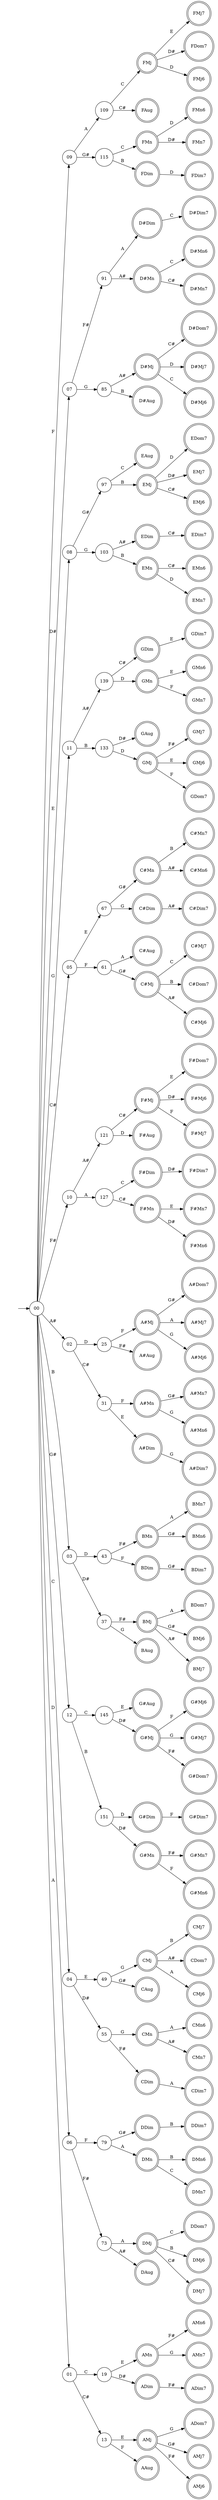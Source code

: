digraph "chords-fsm3" {
	graph [rankdir=LR]
	"" [label="" shape=plaintext]
	"F#Dim" [label="F#Dim" shape=doublecircle]
	BDim7 [label=BDim7 shape=doublecircle]
	EDim [label=EDim shape=doublecircle]
	"G#Dim" [label="G#Dim" shape=doublecircle]
	FMj7 [label=FMj7 shape=doublecircle]
	"A#Dim7" [label="A#Dim7" shape=doublecircle]
	BMn [label=BMn shape=doublecircle]
	EDim7 [label=EDim7 shape=doublecircle]
	"G#Aug" [label="G#Aug" shape=doublecircle]
	DDom7 [label=DDom7 shape=doublecircle]
	DDim [label=DDim shape=doublecircle]
	ADom7 [label=ADom7 shape=doublecircle]
	AMj [label=AMj shape=doublecircle]
	BMj [label=BMj shape=doublecircle]
	AMj7 [label=AMj7 shape=doublecircle]
	EMn6 [label=EMn6 shape=doublecircle]
	"A#Dom7" [label="A#Dom7" shape=doublecircle]
	"D#Mj" [label="D#Mj" shape=doublecircle]
	BAug [label=BAug shape=doublecircle]
	FMj [label=FMj shape=doublecircle]
	"G#Mn" [label="G#Mn" shape=doublecircle]
	EAug [label=EAug shape=doublecircle]
	"C#Mn7" [label="C#Mn7" shape=doublecircle]
	FMn6 [label=FMn6 shape=doublecircle]
	FAug [label=FAug shape=doublecircle]
	DMn6 [label=DMn6 shape=doublecircle]
	AMj6 [label=AMj6 shape=doublecircle]
	EMn7 [label=EMn7 shape=doublecircle]
	DMn [label=DMn shape=doublecircle]
	"F#Mj" [label="F#Mj" shape=doublecircle]
	"D#Dim" [label="D#Dim" shape=doublecircle]
	DMj [label=DMj shape=doublecircle]
	"D#Mn6" [label="D#Mn6" shape=doublecircle]
	FMn [label=FMn shape=doublecircle]
	CMj7 [label=CMj7 shape=doublecircle]
	"C#Mj7" [label="C#Mj7" shape=doublecircle]
	DDim7 [label=DDim7 shape=doublecircle]
	FMn7 [label=FMn7 shape=doublecircle]
	BMn7 [label=BMn7 shape=doublecircle]
	"D#Mn" [label="D#Mn" shape=doublecircle]
	BDom7 [label=BDom7 shape=doublecircle]
	"G#Mj" [label="G#Mj" shape=doublecircle]
	CMn6 [label=CMn6 shape=doublecircle]
	GMj7 [label=GMj7 shape=doublecircle]
	"A#Mj" [label="A#Mj" shape=doublecircle]
	"D#Dom7" [label="D#Dom7" shape=doublecircle]
	EMj [label=EMj shape=doublecircle]
	GAug [label=GAug shape=doublecircle]
	"G#Mn7" [label="G#Mn7" shape=doublecircle]
	"D#Dim7" [label="D#Dim7" shape=doublecircle]
	DMj6 [label=DMj6 shape=doublecircle]
	"D#Mn7" [label="D#Mn7" shape=doublecircle]
	EDom7 [label=EDom7 shape=doublecircle]
	BMj6 [label=BMj6 shape=doublecircle]
	CMj [label=CMj shape=doublecircle]
	AMn6 [label=AMn6 shape=doublecircle]
	"A#Mn" [label="A#Mn" shape=doublecircle]
	GDim [label=GDim shape=doublecircle]
	"G#Mj6" [label="G#Mj6" shape=doublecircle]
	"A#Mn7" [label="A#Mn7" shape=doublecircle]
	GMj [label=GMj shape=doublecircle]
	FDim [label=FDim shape=doublecircle]
	"G#Mn6" [label="G#Mn6" shape=doublecircle]
	GDim7 [label=GDim7 shape=doublecircle]
	"G#Dim7" [label="G#Dim7" shape=doublecircle]
	"F#Mn" [label="F#Mn" shape=doublecircle]
	"C#Mn" [label="C#Mn" shape=doublecircle]
	BMn6 [label=BMn6 shape=doublecircle]
	CDom7 [label=CDom7 shape=doublecircle]
	"C#Aug" [label="C#Aug" shape=doublecircle]
	"A#Mj7" [label="A#Mj7" shape=doublecircle]
	GMn6 [label=GMn6 shape=doublecircle]
	GMn7 [label=GMn7 shape=doublecircle]
	BMj7 [label=BMj7 shape=doublecircle]
	"F#Dim7" [label="F#Dim7" shape=doublecircle]
	"A#Mj6" [label="A#Mj6" shape=doublecircle]
	"A#Aug" [label="A#Aug" shape=doublecircle]
	FDom7 [label=FDom7 shape=doublecircle]
	"G#Mj7" [label="G#Mj7" shape=doublecircle]
	"F#Aug" [label="F#Aug" shape=doublecircle]
	"A#Dim" [label="A#Dim" shape=doublecircle]
	"D#Aug" [label="D#Aug" shape=doublecircle]
	"C#Dom7" [label="C#Dom7" shape=doublecircle]
	DAug [label=DAug shape=doublecircle]
	DMn7 [label=DMn7 shape=doublecircle]
	EMj7 [label=EMj7 shape=doublecircle]
	CDim7 [label=CDim7 shape=doublecircle]
	AMn7 [label=AMn7 shape=doublecircle]
	GMj6 [label=GMj6 shape=doublecircle]
	CMn [label=CMn shape=doublecircle]
	"F#Dom7" [label="F#Dom7" shape=doublecircle]
	AMn [label=AMn shape=doublecircle]
	EMj6 [label=EMj6 shape=doublecircle]
	"C#Dim" [label="C#Dim" shape=doublecircle]
	AAug [label=AAug shape=doublecircle]
	ADim7 [label=ADim7 shape=doublecircle]
	GMn [label=GMn shape=doublecircle]
	FDim7 [label=FDim7 shape=doublecircle]
	"F#Mj6" [label="F#Mj6" shape=doublecircle]
	"G#Dom7" [label="G#Dom7" shape=doublecircle]
	"C#Mj6" [label="C#Mj6" shape=doublecircle]
	"F#Mn7" [label="F#Mn7" shape=doublecircle]
	ADim [label=ADim shape=doublecircle]
	"C#Mn6" [label="C#Mn6" shape=doublecircle]
	"A#Mn6" [label="A#Mn6" shape=doublecircle]
	"D#Mj7" [label="D#Mj7" shape=doublecircle]
	CMj6 [label=CMj6 shape=doublecircle]
	BDim [label=BDim shape=doublecircle]
	CAug [label=CAug shape=doublecircle]
	CMn7 [label=CMn7 shape=doublecircle]
	"F#Mn6" [label="F#Mn6" shape=doublecircle]
	"C#Dim7" [label="C#Dim7" shape=doublecircle]
	FMj6 [label=FMj6 shape=doublecircle]
	"F#Mj7" [label="F#Mj7" shape=doublecircle]
	"C#Mj" [label="C#Mj" shape=doublecircle]
	CDim [label=CDim shape=doublecircle]
	GDom7 [label=GDom7 shape=doublecircle]
	DMj7 [label=DMj7 shape=doublecircle]
	EMn [label=EMn shape=doublecircle]
	"D#Mj6" [label="D#Mj6" shape=doublecircle]
	49 [label=49 shape=circle]
	55 [label=55 shape=circle]
	145 [label=145 shape=circle]
	09 [label=09 shape=circle]
	121 [label=121 shape=circle]
	151 [label=151 shape=circle]
	25 [label=25 shape=circle]
	43 [label=43 shape=circle]
	37 [label=37 shape=circle]
	07 [label=07 shape=circle]
	97 [label=97 shape=circle]
	127 [label=127 shape=circle]
	08 [label=08 shape=circle]
	67 [label=67 shape=circle]
	11 [label=11 shape=circle]
	19 [label=19 shape=circle]
	05 [label=05 shape=circle]
	91 [label=91 shape=circle]
	139 [label=139 shape=circle]
	61 [label=61 shape=circle]
	00 [label=00 shape=circle]
	10 [label=10 shape=circle]
	103 [label=103 shape=circle]
	02 [label=02 shape=circle]
	13 [label=13 shape=circle]
	03 [label=03 shape=circle]
	85 [label=85 shape=circle]
	79 [label=79 shape=circle]
	12 [label=12 shape=circle]
	73 [label=73 shape=circle]
	04 [label=04 shape=circle]
	31 [label=31 shape=circle]
	109 [label=109 shape=circle]
	06 [label=06 shape=circle]
	115 [label=115 shape=circle]
	133 [label=133 shape=circle]
	01 [label=01 shape=circle]
	"" -> 00 [label=""]
	00 -> 01 [label=A]
	00 -> 02 [label="A#"]
	00 -> 03 [label=B]
	00 -> 04 [label=C]
	00 -> 05 [label="C#"]
	00 -> 06 [label=D]
	00 -> 07 [label="D#"]
	00 -> 08 [label=E]
	00 -> 09 [label=F]
	00 -> 10 [label="F#"]
	00 -> 11 [label=G]
	00 -> 12 [label="G#"]
	01 -> 19 [label=C]
	01 -> 13 [label="C#"]
	13 -> AMj [label=E]
	13 -> AAug [label=F]
	19 -> AMn [label=E]
	19 -> ADim [label="D#"]
	02 -> 31 [label="C#"]
	02 -> 25 [label=D]
	25 -> "A#Mj" [label=F]
	25 -> "A#Aug" [label="F#"]
	31 -> "A#Mn" [label=F]
	31 -> "A#Dim" [label=E]
	03 -> 43 [label=D]
	03 -> 37 [label="D#"]
	37 -> BMj [label="F#"]
	37 -> BAug [label=G]
	43 -> BMn [label="F#"]
	43 -> BDim [label=F]
	04 -> 55 [label="D#"]
	04 -> 49 [label=E]
	49 -> CMj [label=G]
	49 -> CAug [label="G#"]
	55 -> CMn [label=G]
	55 -> CDim [label="F#"]
	05 -> 67 [label=E]
	05 -> 61 [label=F]
	61 -> "C#Mj" [label="G#"]
	61 -> "C#Aug" [label=A]
	67 -> "C#Mn" [label="G#"]
	67 -> "C#Dim" [label=G]
	06 -> 79 [label=F]
	06 -> 73 [label="F#"]
	73 -> DMj [label=A]
	73 -> DAug [label="A#"]
	79 -> DMn [label=A]
	79 -> DDim [label="G#"]
	07 -> 91 [label="F#"]
	07 -> 85 [label=G]
	85 -> "D#Mj" [label="A#"]
	85 -> "D#Aug" [label=B]
	91 -> "D#Mn" [label="A#"]
	91 -> "D#Dim" [label=A]
	08 -> 103 [label=G]
	08 -> 97 [label="G#"]
	97 -> EMj [label=B]
	97 -> EAug [label=C]
	103 -> EMn [label=B]
	103 -> EDim [label="A#"]
	09 -> 115 [label="G#"]
	09 -> 109 [label=A]
	109 -> FMj [label=C]
	109 -> FAug [label="C#"]
	115 -> FMn [label=C]
	115 -> FDim [label=B]
	10 -> 127 [label=A]
	10 -> 121 [label="A#"]
	121 -> "F#Mj" [label="C#"]
	121 -> "F#Aug" [label=D]
	127 -> "F#Mn" [label="C#"]
	127 -> "F#Dim" [label=C]
	11 -> 139 [label="A#"]
	11 -> 133 [label=B]
	133 -> GMj [label=D]
	133 -> GAug [label="D#"]
	139 -> GMn [label=D]
	139 -> GDim [label="C#"]
	12 -> 151 [label=B]
	12 -> 145 [label=C]
	145 -> "G#Mj" [label="D#"]
	145 -> "G#Aug" [label=E]
	151 -> "G#Mn" [label="D#"]
	151 -> "G#Dim" [label=D]
	AMj -> AMj6 [label="F#"]
	AMj -> ADom7 [label=G]
	AMj -> AMj7 [label="G#"]
	AMn -> AMn6 [label="F#"]
	AMn -> AMn7 [label=G]
	ADim -> ADim7 [label="F#"]
	"A#Mj" -> "A#Mj6" [label=G]
	"A#Mj" -> "A#Dom7" [label="G#"]
	"A#Mj" -> "A#Mj7" [label=A]
	"A#Mn" -> "A#Mn6" [label=G]
	"A#Mn" -> "A#Mn7" [label="G#"]
	"A#Dim" -> "A#Dim7" [label=G]
	BMj -> BMj6 [label="G#"]
	BMj -> BDom7 [label=A]
	BMj -> BMj7 [label="A#"]
	BMn -> BMn6 [label="G#"]
	BMn -> BMn7 [label=A]
	BDim -> BDim7 [label="G#"]
	CMj -> CMj6 [label=A]
	CMj -> CDom7 [label="A#"]
	CMj -> CMj7 [label=B]
	CMn -> CMn6 [label=A]
	CMn -> CMn7 [label="A#"]
	CDim -> CDim7 [label=A]
	"C#Mj" -> "C#Mj6" [label="A#"]
	"C#Mj" -> "C#Dom7" [label=B]
	"C#Mj" -> "C#Mj7" [label=C]
	"C#Mn" -> "C#Mn6" [label="A#"]
	"C#Mn" -> "C#Mn7" [label=B]
	"C#Dim" -> "C#Dim7" [label="A#"]
	DMj -> DMj6 [label=B]
	DMj -> DDom7 [label=C]
	DMj -> DMj7 [label="C#"]
	DMn -> DMn6 [label=B]
	DMn -> DMn7 [label=C]
	DDim -> DDim7 [label=B]
	"D#Mj" -> "D#Mj6" [label=C]
	"D#Mj" -> "D#Dom7" [label="C#"]
	"D#Mj" -> "D#Mj7" [label=D]
	"D#Mn" -> "D#Mn6" [label=C]
	"D#Mn" -> "D#Mn7" [label="C#"]
	"D#Dim" -> "D#Dim7" [label=C]
	EMj -> EMj6 [label="C#"]
	EMj -> EDom7 [label=D]
	EMj -> EMj7 [label="D#"]
	EMn -> EMn6 [label="C#"]
	EMn -> EMn7 [label=D]
	EDim -> EDim7 [label="C#"]
	FMj -> FMj6 [label=D]
	FMj -> FDom7 [label="D#"]
	FMj -> FMj7 [label=E]
	FMn -> FMn6 [label=D]
	FMn -> FMn7 [label="D#"]
	FDim -> FDim7 [label=D]
	"F#Mj" -> "F#Mj6" [label="D#"]
	"F#Mj" -> "F#Dom7" [label=E]
	"F#Mj" -> "F#Mj7" [label=F]
	"F#Mn" -> "F#Mn6" [label="D#"]
	"F#Mn" -> "F#Mn7" [label=E]
	"F#Dim" -> "F#Dim7" [label="D#"]
	GMj -> GMj6 [label=E]
	GMj -> GDom7 [label=F]
	GMj -> GMj7 [label="F#"]
	GMn -> GMn6 [label=E]
	GMn -> GMn7 [label=F]
	GDim -> GDim7 [label=E]
	"G#Mj" -> "G#Mj6" [label=F]
	"G#Mj" -> "G#Dom7" [label="F#"]
	"G#Mj" -> "G#Mj7" [label=G]
	"G#Mn" -> "G#Mn6" [label=F]
	"G#Mn" -> "G#Mn7" [label="F#"]
	"G#Dim" -> "G#Dim7" [label=F]
}
